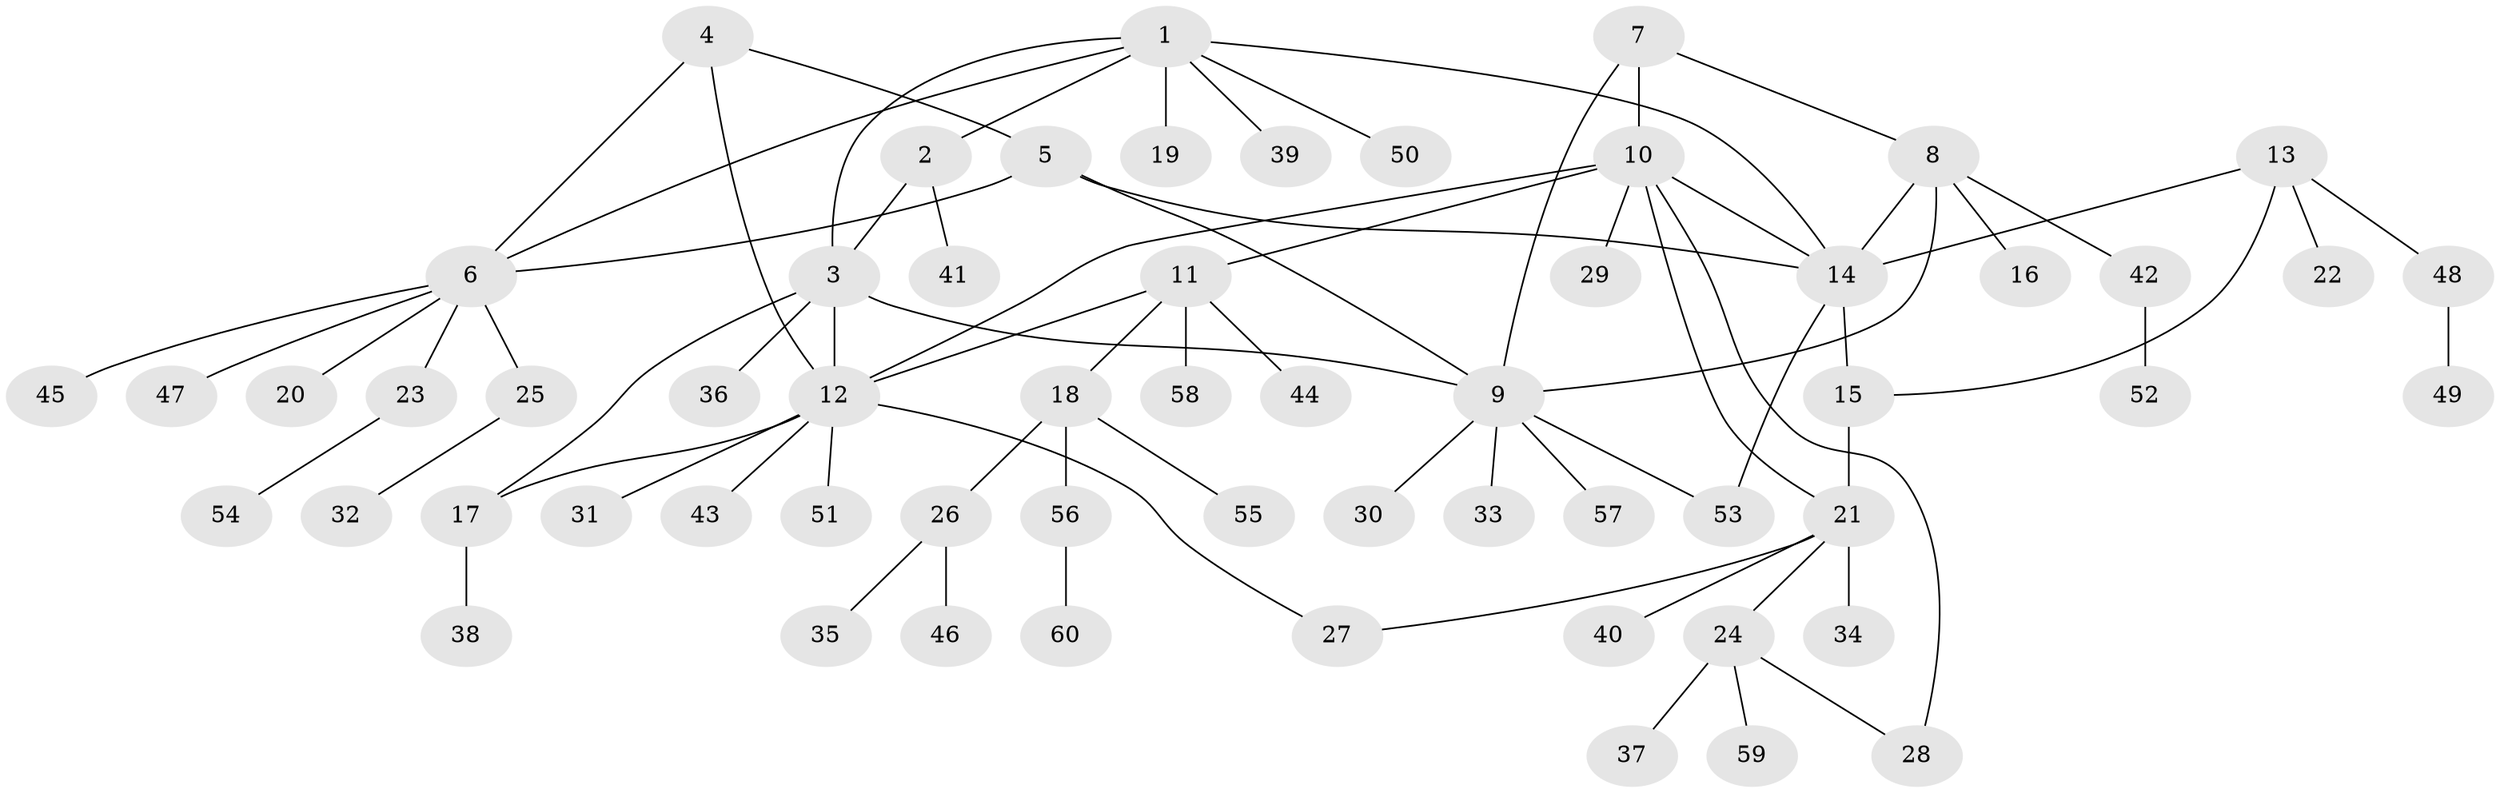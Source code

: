 // coarse degree distribution, {5: 0.1111111111111111, 1: 0.6111111111111112, 3: 0.1111111111111111, 6: 0.05555555555555555, 7: 0.05555555555555555, 2: 0.05555555555555555}
// Generated by graph-tools (version 1.1) at 2025/58/03/04/25 21:58:43]
// undirected, 60 vertices, 75 edges
graph export_dot {
graph [start="1"]
  node [color=gray90,style=filled];
  1;
  2;
  3;
  4;
  5;
  6;
  7;
  8;
  9;
  10;
  11;
  12;
  13;
  14;
  15;
  16;
  17;
  18;
  19;
  20;
  21;
  22;
  23;
  24;
  25;
  26;
  27;
  28;
  29;
  30;
  31;
  32;
  33;
  34;
  35;
  36;
  37;
  38;
  39;
  40;
  41;
  42;
  43;
  44;
  45;
  46;
  47;
  48;
  49;
  50;
  51;
  52;
  53;
  54;
  55;
  56;
  57;
  58;
  59;
  60;
  1 -- 2;
  1 -- 3;
  1 -- 6;
  1 -- 14;
  1 -- 19;
  1 -- 39;
  1 -- 50;
  2 -- 3;
  2 -- 41;
  3 -- 9;
  3 -- 12;
  3 -- 17;
  3 -- 36;
  4 -- 5;
  4 -- 6;
  4 -- 12;
  5 -- 6;
  5 -- 9;
  5 -- 14;
  6 -- 20;
  6 -- 23;
  6 -- 25;
  6 -- 45;
  6 -- 47;
  7 -- 8;
  7 -- 9;
  7 -- 10;
  8 -- 9;
  8 -- 14;
  8 -- 16;
  8 -- 42;
  9 -- 30;
  9 -- 33;
  9 -- 53;
  9 -- 57;
  10 -- 11;
  10 -- 12;
  10 -- 14;
  10 -- 21;
  10 -- 28;
  10 -- 29;
  11 -- 12;
  11 -- 18;
  11 -- 44;
  11 -- 58;
  12 -- 17;
  12 -- 27;
  12 -- 31;
  12 -- 43;
  12 -- 51;
  13 -- 14;
  13 -- 15;
  13 -- 22;
  13 -- 48;
  14 -- 15;
  14 -- 53;
  15 -- 21;
  17 -- 38;
  18 -- 26;
  18 -- 55;
  18 -- 56;
  21 -- 24;
  21 -- 27;
  21 -- 34;
  21 -- 40;
  23 -- 54;
  24 -- 28;
  24 -- 37;
  24 -- 59;
  25 -- 32;
  26 -- 35;
  26 -- 46;
  42 -- 52;
  48 -- 49;
  56 -- 60;
}
